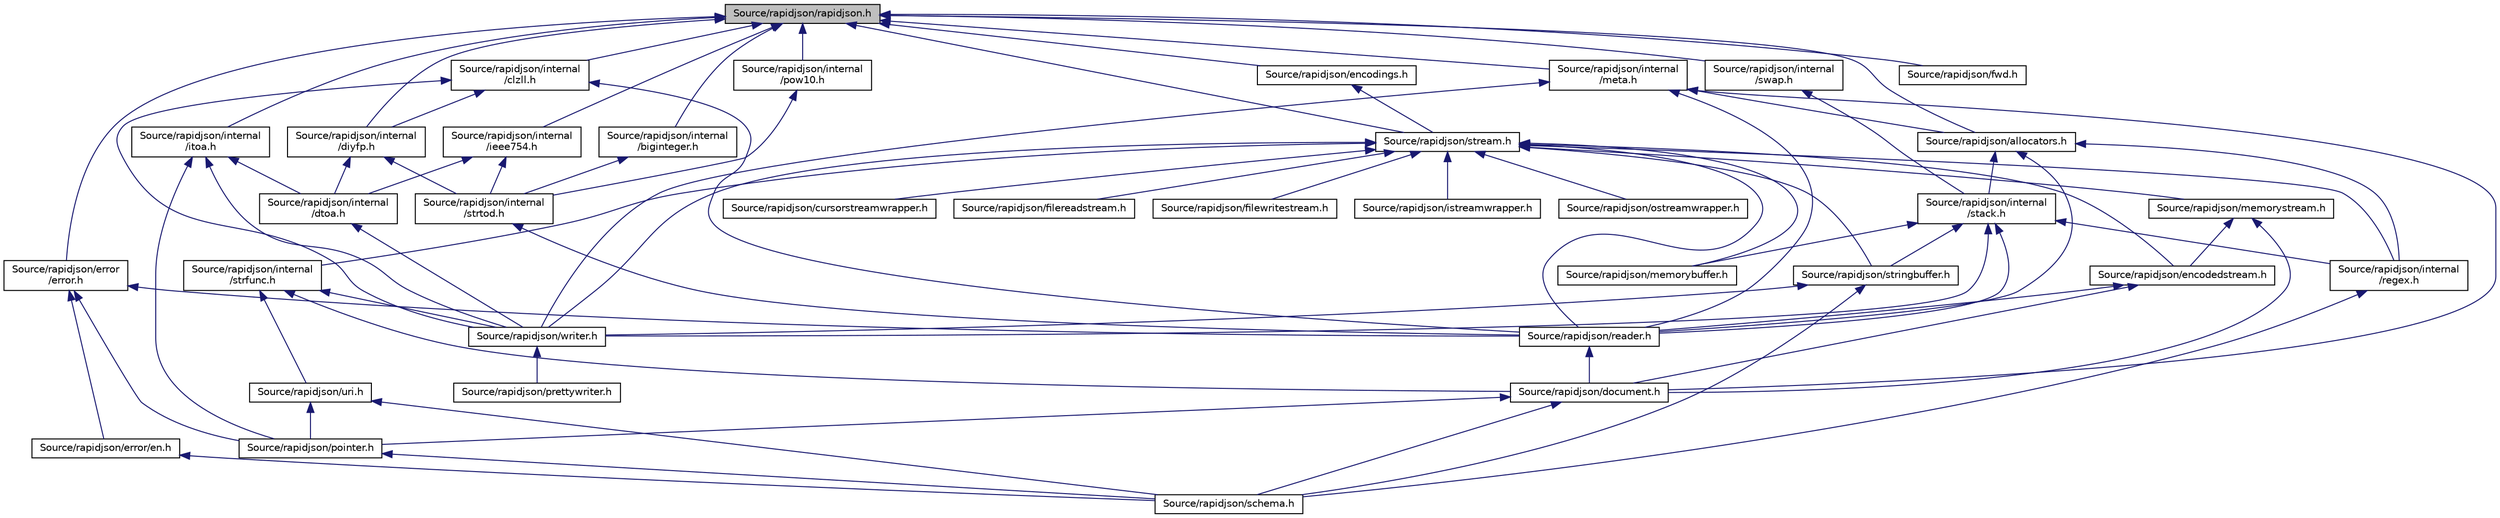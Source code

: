 digraph "Source/rapidjson/rapidjson.h"
{
 // LATEX_PDF_SIZE
  edge [fontname="Helvetica",fontsize="10",labelfontname="Helvetica",labelfontsize="10"];
  node [fontname="Helvetica",fontsize="10",shape=record];
  Node1 [label="Source/rapidjson/rapidjson.h",height=0.2,width=0.4,color="black", fillcolor="grey75", style="filled", fontcolor="black",tooltip="common definitions and configuration"];
  Node1 -> Node2 [dir="back",color="midnightblue",fontsize="10",style="solid"];
  Node2 [label="Source/rapidjson/allocators.h",height=0.2,width=0.4,color="black", fillcolor="white", style="filled",URL="$allocators_8h_source.html",tooltip=" "];
  Node2 -> Node3 [dir="back",color="midnightblue",fontsize="10",style="solid"];
  Node3 [label="Source/rapidjson/internal\l/regex.h",height=0.2,width=0.4,color="black", fillcolor="white", style="filled",URL="$regex_8h_source.html",tooltip=" "];
  Node3 -> Node4 [dir="back",color="midnightblue",fontsize="10",style="solid"];
  Node4 [label="Source/rapidjson/schema.h",height=0.2,width=0.4,color="black", fillcolor="white", style="filled",URL="$schema_8h_source.html",tooltip=" "];
  Node2 -> Node5 [dir="back",color="midnightblue",fontsize="10",style="solid"];
  Node5 [label="Source/rapidjson/internal\l/stack.h",height=0.2,width=0.4,color="black", fillcolor="white", style="filled",URL="$stack_8h_source.html",tooltip=" "];
  Node5 -> Node3 [dir="back",color="midnightblue",fontsize="10",style="solid"];
  Node5 -> Node6 [dir="back",color="midnightblue",fontsize="10",style="solid"];
  Node6 [label="Source/rapidjson/memorybuffer.h",height=0.2,width=0.4,color="black", fillcolor="white", style="filled",URL="$memorybuffer_8h_source.html",tooltip=" "];
  Node5 -> Node7 [dir="back",color="midnightblue",fontsize="10",style="solid"];
  Node7 [label="Source/rapidjson/reader.h",height=0.2,width=0.4,color="black", fillcolor="white", style="filled",URL="$reader_8h.html",tooltip=" "];
  Node7 -> Node8 [dir="back",color="midnightblue",fontsize="10",style="solid"];
  Node8 [label="Source/rapidjson/document.h",height=0.2,width=0.4,color="black", fillcolor="white", style="filled",URL="$document_8h.html",tooltip=" "];
  Node8 -> Node9 [dir="back",color="midnightblue",fontsize="10",style="solid"];
  Node9 [label="Source/rapidjson/pointer.h",height=0.2,width=0.4,color="black", fillcolor="white", style="filled",URL="$pointer_8h_source.html",tooltip=" "];
  Node9 -> Node4 [dir="back",color="midnightblue",fontsize="10",style="solid"];
  Node8 -> Node4 [dir="back",color="midnightblue",fontsize="10",style="solid"];
  Node5 -> Node10 [dir="back",color="midnightblue",fontsize="10",style="solid"];
  Node10 [label="Source/rapidjson/stringbuffer.h",height=0.2,width=0.4,color="black", fillcolor="white", style="filled",URL="$stringbuffer_8h_source.html",tooltip=" "];
  Node10 -> Node4 [dir="back",color="midnightblue",fontsize="10",style="solid"];
  Node10 -> Node11 [dir="back",color="midnightblue",fontsize="10",style="solid"];
  Node11 [label="Source/rapidjson/writer.h",height=0.2,width=0.4,color="black", fillcolor="white", style="filled",URL="$writer_8h_source.html",tooltip=" "];
  Node11 -> Node12 [dir="back",color="midnightblue",fontsize="10",style="solid"];
  Node12 [label="Source/rapidjson/prettywriter.h",height=0.2,width=0.4,color="black", fillcolor="white", style="filled",URL="$prettywriter_8h_source.html",tooltip=" "];
  Node5 -> Node11 [dir="back",color="midnightblue",fontsize="10",style="solid"];
  Node2 -> Node7 [dir="back",color="midnightblue",fontsize="10",style="solid"];
  Node1 -> Node13 [dir="back",color="midnightblue",fontsize="10",style="solid"];
  Node13 [label="Source/rapidjson/encodings.h",height=0.2,width=0.4,color="black", fillcolor="white", style="filled",URL="$encodings_8h_source.html",tooltip=" "];
  Node13 -> Node14 [dir="back",color="midnightblue",fontsize="10",style="solid"];
  Node14 [label="Source/rapidjson/stream.h",height=0.2,width=0.4,color="black", fillcolor="white", style="filled",URL="$stream_8h_source.html",tooltip=" "];
  Node14 -> Node15 [dir="back",color="midnightblue",fontsize="10",style="solid"];
  Node15 [label="Source/rapidjson/cursorstreamwrapper.h",height=0.2,width=0.4,color="black", fillcolor="white", style="filled",URL="$cursorstreamwrapper_8h_source.html",tooltip=" "];
  Node14 -> Node16 [dir="back",color="midnightblue",fontsize="10",style="solid"];
  Node16 [label="Source/rapidjson/encodedstream.h",height=0.2,width=0.4,color="black", fillcolor="white", style="filled",URL="$encodedstream_8h_source.html",tooltip=" "];
  Node16 -> Node8 [dir="back",color="midnightblue",fontsize="10",style="solid"];
  Node16 -> Node7 [dir="back",color="midnightblue",fontsize="10",style="solid"];
  Node14 -> Node17 [dir="back",color="midnightblue",fontsize="10",style="solid"];
  Node17 [label="Source/rapidjson/filereadstream.h",height=0.2,width=0.4,color="black", fillcolor="white", style="filled",URL="$filereadstream_8h_source.html",tooltip=" "];
  Node14 -> Node18 [dir="back",color="midnightblue",fontsize="10",style="solid"];
  Node18 [label="Source/rapidjson/filewritestream.h",height=0.2,width=0.4,color="black", fillcolor="white", style="filled",URL="$filewritestream_8h_source.html",tooltip=" "];
  Node14 -> Node3 [dir="back",color="midnightblue",fontsize="10",style="solid"];
  Node14 -> Node19 [dir="back",color="midnightblue",fontsize="10",style="solid"];
  Node19 [label="Source/rapidjson/internal\l/strfunc.h",height=0.2,width=0.4,color="black", fillcolor="white", style="filled",URL="$strfunc_8h_source.html",tooltip=" "];
  Node19 -> Node8 [dir="back",color="midnightblue",fontsize="10",style="solid"];
  Node19 -> Node20 [dir="back",color="midnightblue",fontsize="10",style="solid"];
  Node20 [label="Source/rapidjson/uri.h",height=0.2,width=0.4,color="black", fillcolor="white", style="filled",URL="$uri_8h_source.html",tooltip=" "];
  Node20 -> Node9 [dir="back",color="midnightblue",fontsize="10",style="solid"];
  Node20 -> Node4 [dir="back",color="midnightblue",fontsize="10",style="solid"];
  Node19 -> Node11 [dir="back",color="midnightblue",fontsize="10",style="solid"];
  Node14 -> Node21 [dir="back",color="midnightblue",fontsize="10",style="solid"];
  Node21 [label="Source/rapidjson/istreamwrapper.h",height=0.2,width=0.4,color="black", fillcolor="white", style="filled",URL="$istreamwrapper_8h_source.html",tooltip=" "];
  Node14 -> Node6 [dir="back",color="midnightblue",fontsize="10",style="solid"];
  Node14 -> Node22 [dir="back",color="midnightblue",fontsize="10",style="solid"];
  Node22 [label="Source/rapidjson/memorystream.h",height=0.2,width=0.4,color="black", fillcolor="white", style="filled",URL="$memorystream_8h_source.html",tooltip=" "];
  Node22 -> Node8 [dir="back",color="midnightblue",fontsize="10",style="solid"];
  Node22 -> Node16 [dir="back",color="midnightblue",fontsize="10",style="solid"];
  Node14 -> Node23 [dir="back",color="midnightblue",fontsize="10",style="solid"];
  Node23 [label="Source/rapidjson/ostreamwrapper.h",height=0.2,width=0.4,color="black", fillcolor="white", style="filled",URL="$ostreamwrapper_8h_source.html",tooltip=" "];
  Node14 -> Node7 [dir="back",color="midnightblue",fontsize="10",style="solid"];
  Node14 -> Node10 [dir="back",color="midnightblue",fontsize="10",style="solid"];
  Node14 -> Node11 [dir="back",color="midnightblue",fontsize="10",style="solid"];
  Node1 -> Node24 [dir="back",color="midnightblue",fontsize="10",style="solid"];
  Node24 [label="Source/rapidjson/error\l/error.h",height=0.2,width=0.4,color="black", fillcolor="white", style="filled",URL="$error_8h.html",tooltip=" "];
  Node24 -> Node25 [dir="back",color="midnightblue",fontsize="10",style="solid"];
  Node25 [label="Source/rapidjson/error/en.h",height=0.2,width=0.4,color="black", fillcolor="white", style="filled",URL="$en_8h_source.html",tooltip=" "];
  Node25 -> Node4 [dir="back",color="midnightblue",fontsize="10",style="solid"];
  Node24 -> Node9 [dir="back",color="midnightblue",fontsize="10",style="solid"];
  Node24 -> Node7 [dir="back",color="midnightblue",fontsize="10",style="solid"];
  Node1 -> Node26 [dir="back",color="midnightblue",fontsize="10",style="solid"];
  Node26 [label="Source/rapidjson/fwd.h",height=0.2,width=0.4,color="black", fillcolor="white", style="filled",URL="$fwd_8h_source.html",tooltip=" "];
  Node1 -> Node27 [dir="back",color="midnightblue",fontsize="10",style="solid"];
  Node27 [label="Source/rapidjson/internal\l/biginteger.h",height=0.2,width=0.4,color="black", fillcolor="white", style="filled",URL="$biginteger_8h_source.html",tooltip=" "];
  Node27 -> Node28 [dir="back",color="midnightblue",fontsize="10",style="solid"];
  Node28 [label="Source/rapidjson/internal\l/strtod.h",height=0.2,width=0.4,color="black", fillcolor="white", style="filled",URL="$strtod_8h_source.html",tooltip=" "];
  Node28 -> Node7 [dir="back",color="midnightblue",fontsize="10",style="solid"];
  Node1 -> Node29 [dir="back",color="midnightblue",fontsize="10",style="solid"];
  Node29 [label="Source/rapidjson/internal\l/clzll.h",height=0.2,width=0.4,color="black", fillcolor="white", style="filled",URL="$clzll_8h_source.html",tooltip=" "];
  Node29 -> Node30 [dir="back",color="midnightblue",fontsize="10",style="solid"];
  Node30 [label="Source/rapidjson/internal\l/diyfp.h",height=0.2,width=0.4,color="black", fillcolor="white", style="filled",URL="$diyfp_8h_source.html",tooltip=" "];
  Node30 -> Node31 [dir="back",color="midnightblue",fontsize="10",style="solid"];
  Node31 [label="Source/rapidjson/internal\l/dtoa.h",height=0.2,width=0.4,color="black", fillcolor="white", style="filled",URL="$dtoa_8h_source.html",tooltip=" "];
  Node31 -> Node11 [dir="back",color="midnightblue",fontsize="10",style="solid"];
  Node30 -> Node28 [dir="back",color="midnightblue",fontsize="10",style="solid"];
  Node29 -> Node7 [dir="back",color="midnightblue",fontsize="10",style="solid"];
  Node29 -> Node11 [dir="back",color="midnightblue",fontsize="10",style="solid"];
  Node1 -> Node30 [dir="back",color="midnightblue",fontsize="10",style="solid"];
  Node1 -> Node32 [dir="back",color="midnightblue",fontsize="10",style="solid"];
  Node32 [label="Source/rapidjson/internal\l/ieee754.h",height=0.2,width=0.4,color="black", fillcolor="white", style="filled",URL="$ieee754_8h_source.html",tooltip=" "];
  Node32 -> Node31 [dir="back",color="midnightblue",fontsize="10",style="solid"];
  Node32 -> Node28 [dir="back",color="midnightblue",fontsize="10",style="solid"];
  Node1 -> Node33 [dir="back",color="midnightblue",fontsize="10",style="solid"];
  Node33 [label="Source/rapidjson/internal\l/itoa.h",height=0.2,width=0.4,color="black", fillcolor="white", style="filled",URL="$itoa_8h_source.html",tooltip=" "];
  Node33 -> Node31 [dir="back",color="midnightblue",fontsize="10",style="solid"];
  Node33 -> Node9 [dir="back",color="midnightblue",fontsize="10",style="solid"];
  Node33 -> Node11 [dir="back",color="midnightblue",fontsize="10",style="solid"];
  Node1 -> Node34 [dir="back",color="midnightblue",fontsize="10",style="solid"];
  Node34 [label="Source/rapidjson/internal\l/meta.h",height=0.2,width=0.4,color="black", fillcolor="white", style="filled",URL="$meta_8h_source.html",tooltip=" "];
  Node34 -> Node2 [dir="back",color="midnightblue",fontsize="10",style="solid"];
  Node34 -> Node8 [dir="back",color="midnightblue",fontsize="10",style="solid"];
  Node34 -> Node7 [dir="back",color="midnightblue",fontsize="10",style="solid"];
  Node34 -> Node11 [dir="back",color="midnightblue",fontsize="10",style="solid"];
  Node1 -> Node35 [dir="back",color="midnightblue",fontsize="10",style="solid"];
  Node35 [label="Source/rapidjson/internal\l/pow10.h",height=0.2,width=0.4,color="black", fillcolor="white", style="filled",URL="$pow10_8h_source.html",tooltip=" "];
  Node35 -> Node28 [dir="back",color="midnightblue",fontsize="10",style="solid"];
  Node1 -> Node36 [dir="back",color="midnightblue",fontsize="10",style="solid"];
  Node36 [label="Source/rapidjson/internal\l/swap.h",height=0.2,width=0.4,color="black", fillcolor="white", style="filled",URL="$swap_8h_source.html",tooltip=" "];
  Node36 -> Node5 [dir="back",color="midnightblue",fontsize="10",style="solid"];
  Node1 -> Node14 [dir="back",color="midnightblue",fontsize="10",style="solid"];
}

